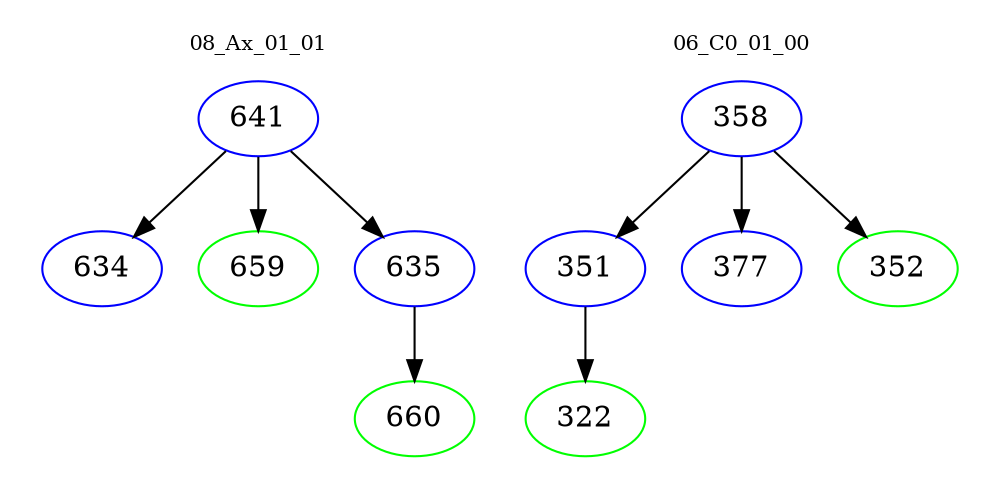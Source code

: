 digraph{
subgraph cluster_0 {
color = white
label = "08_Ax_01_01";
fontsize=10;
T0_641 [label="641", color="blue"]
T0_641 -> T0_634 [color="black"]
T0_634 [label="634", color="blue"]
T0_641 -> T0_659 [color="black"]
T0_659 [label="659", color="green"]
T0_641 -> T0_635 [color="black"]
T0_635 [label="635", color="blue"]
T0_635 -> T0_660 [color="black"]
T0_660 [label="660", color="green"]
}
subgraph cluster_1 {
color = white
label = "06_C0_01_00";
fontsize=10;
T1_358 [label="358", color="blue"]
T1_358 -> T1_351 [color="black"]
T1_351 [label="351", color="blue"]
T1_351 -> T1_322 [color="black"]
T1_322 [label="322", color="green"]
T1_358 -> T1_377 [color="black"]
T1_377 [label="377", color="blue"]
T1_358 -> T1_352 [color="black"]
T1_352 [label="352", color="green"]
}
}
